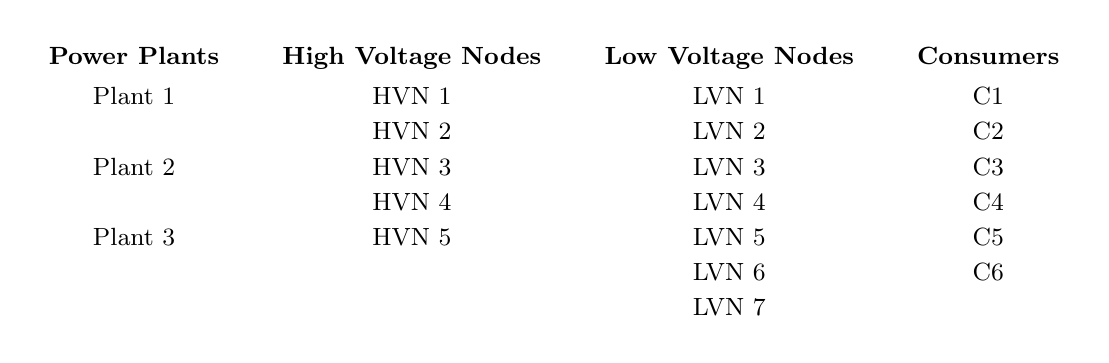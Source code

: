 \begin{tikzpicture}
    \node at (0,0){
        \begin{tikzcd}[font=\small, column sep=0.5cm, row sep=0.5cm, every arrow/.append style={|-Triangle}]
            \textbf{Power Plants} & \textbf{High Voltage Nodes} & \textbf{Low Voltage Nodes} & \textbf{Consumers} \\[-15pt]
            \text{Plant 1}        & \text{HVN 1}                & \text{LVN 1}               & \text{C1} \\[-15pt]
                                  & \text{HVN 2}                & \text{LVN 2}               & \text{C2} \\[-15pt]
            \text{Plant 2}        & \text{HVN 3}                & \text{LVN 3}               & \text{C3}
            \\[-15pt]
                                  & \text{HVN 4}                & \text{LVN 4}               & \text{C4} \\[-15pt]
            \text{Plant 3}        & \text{HVN 5}                & \text{LVN 5}               & \text{C5}
            \\[-15pt]
                                  &                             & \text{LVN 6}               & \text{C6} \\[-15pt]
                                  &                             & \text{LVN 7}               &
        \end{tikzcd}};
\end{tikzpicture}
